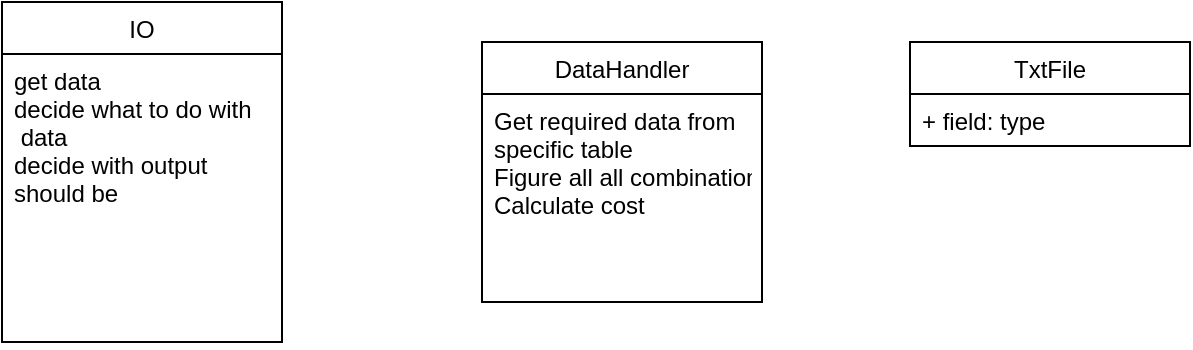 <mxfile version="14.5.3" type="device"><diagram name="Page-1" id="b5b7bab2-c9e2-2cf4-8b2a-24fd1a2a6d21"><mxGraphModel dx="2012" dy="662" grid="1" gridSize="10" guides="1" tooltips="1" connect="1" arrows="1" fold="1" page="1" pageScale="1" pageWidth="827" pageHeight="1169" background="#ffffff" math="0" shadow="0"><root><mxCell id="0"/><mxCell id="1" parent="0"/><mxCell id="PJRyfymSrIcQL6cjEvvH-1" value="IO" style="swimlane;fontStyle=0;childLayout=stackLayout;horizontal=1;startSize=26;fillColor=none;horizontalStack=0;resizeParent=1;resizeParentMax=0;resizeLast=0;collapsible=1;marginBottom=0;" vertex="1" parent="1"><mxGeometry x="-40" y="100" width="140" height="170" as="geometry"/></mxCell><mxCell id="PJRyfymSrIcQL6cjEvvH-3" value="get data&#10;decide what to do with &#10; data&#10;decide with output &#10;should be&#10;" style="text;strokeColor=none;fillColor=none;align=left;verticalAlign=top;spacingLeft=4;spacingRight=4;overflow=hidden;rotatable=0;points=[[0,0.5],[1,0.5]];portConstraint=eastwest;" vertex="1" parent="PJRyfymSrIcQL6cjEvvH-1"><mxGeometry y="26" width="140" height="144" as="geometry"/></mxCell><mxCell id="PJRyfymSrIcQL6cjEvvH-5" value="DataHandler" style="swimlane;fontStyle=0;childLayout=stackLayout;horizontal=1;startSize=26;fillColor=none;horizontalStack=0;resizeParent=1;resizeParentMax=0;resizeLast=0;collapsible=1;marginBottom=0;" vertex="1" parent="1"><mxGeometry x="200" y="120" width="140" height="130" as="geometry"/></mxCell><mxCell id="PJRyfymSrIcQL6cjEvvH-6" value="Get required data from &#10;specific table&#10;Figure all all combinations&#10;Calculate cost&#10;" style="text;strokeColor=none;fillColor=none;align=left;verticalAlign=top;spacingLeft=4;spacingRight=4;overflow=hidden;rotatable=0;points=[[0,0.5],[1,0.5]];portConstraint=eastwest;" vertex="1" parent="PJRyfymSrIcQL6cjEvvH-5"><mxGeometry y="26" width="140" height="104" as="geometry"/></mxCell><mxCell id="PJRyfymSrIcQL6cjEvvH-9" value="TxtFile" style="swimlane;fontStyle=0;childLayout=stackLayout;horizontal=1;startSize=26;fillColor=none;horizontalStack=0;resizeParent=1;resizeParentMax=0;resizeLast=0;collapsible=1;marginBottom=0;" vertex="1" parent="1"><mxGeometry x="414" y="120" width="140" height="52" as="geometry"/></mxCell><mxCell id="PJRyfymSrIcQL6cjEvvH-10" value="+ field: type" style="text;strokeColor=none;fillColor=none;align=left;verticalAlign=top;spacingLeft=4;spacingRight=4;overflow=hidden;rotatable=0;points=[[0,0.5],[1,0.5]];portConstraint=eastwest;" vertex="1" parent="PJRyfymSrIcQL6cjEvvH-9"><mxGeometry y="26" width="140" height="26" as="geometry"/></mxCell></root></mxGraphModel></diagram></mxfile>